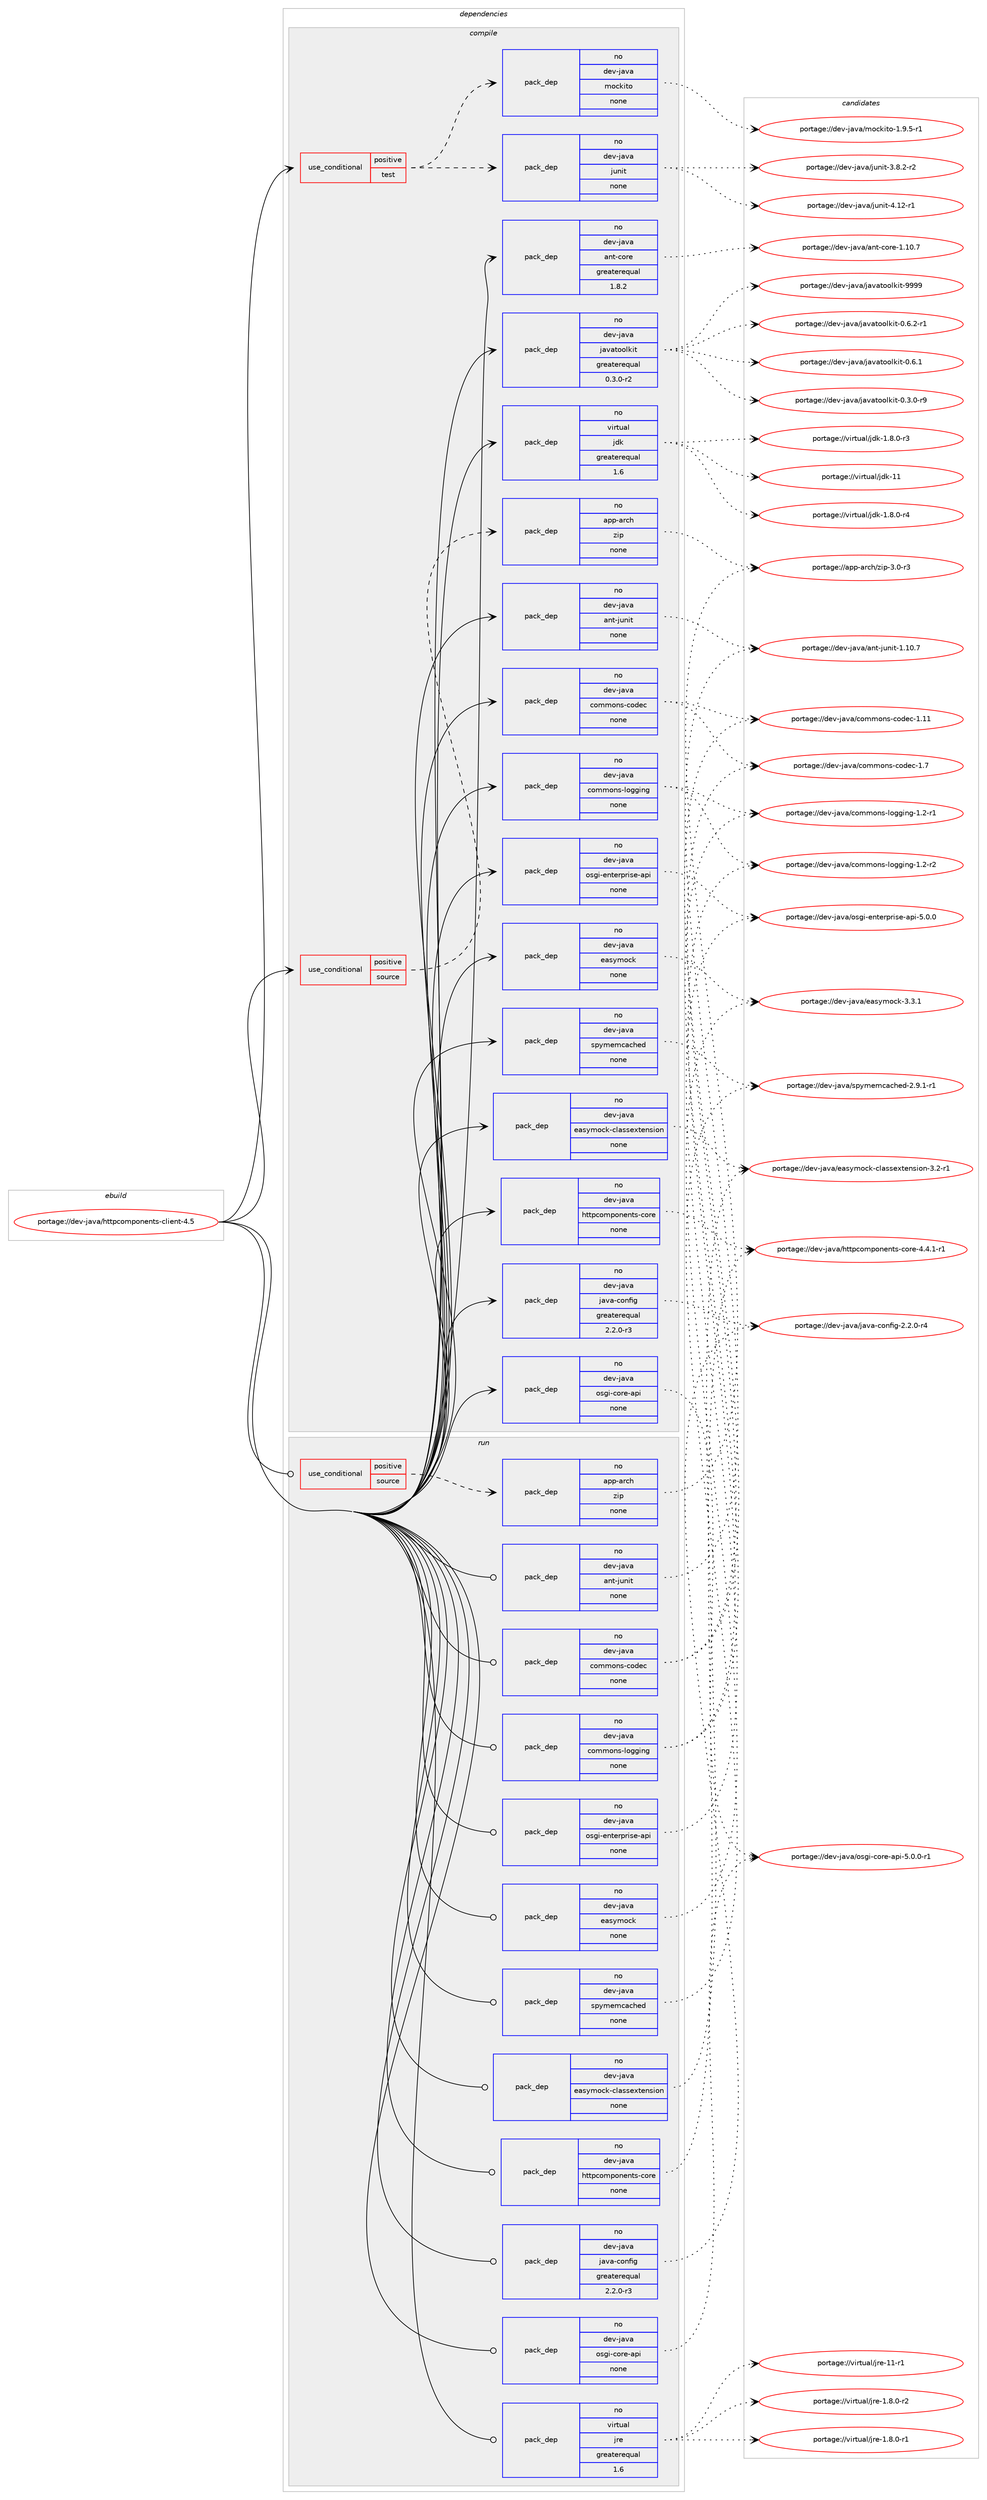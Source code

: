 digraph prolog {

# *************
# Graph options
# *************

newrank=true;
concentrate=true;
compound=true;
graph [rankdir=LR,fontname=Helvetica,fontsize=10,ranksep=1.5];#, ranksep=2.5, nodesep=0.2];
edge  [arrowhead=vee];
node  [fontname=Helvetica,fontsize=10];

# **********
# The ebuild
# **********

subgraph cluster_leftcol {
color=gray;
label=<<i>ebuild</i>>;
id [label="portage://dev-java/httpcomponents-client-4.5", color=red, width=4, href="../dev-java/httpcomponents-client-4.5.svg"];
}

# ****************
# The dependencies
# ****************

subgraph cluster_midcol {
color=gray;
label=<<i>dependencies</i>>;
subgraph cluster_compile {
fillcolor="#eeeeee";
style=filled;
label=<<i>compile</i>>;
subgraph cond130113 {
dependency531167 [label=<<TABLE BORDER="0" CELLBORDER="1" CELLSPACING="0" CELLPADDING="4"><TR><TD ROWSPAN="3" CELLPADDING="10">use_conditional</TD></TR><TR><TD>positive</TD></TR><TR><TD>source</TD></TR></TABLE>>, shape=none, color=red];
subgraph pack395435 {
dependency531168 [label=<<TABLE BORDER="0" CELLBORDER="1" CELLSPACING="0" CELLPADDING="4" WIDTH="220"><TR><TD ROWSPAN="6" CELLPADDING="30">pack_dep</TD></TR><TR><TD WIDTH="110">no</TD></TR><TR><TD>app-arch</TD></TR><TR><TD>zip</TD></TR><TR><TD>none</TD></TR><TR><TD></TD></TR></TABLE>>, shape=none, color=blue];
}
dependency531167:e -> dependency531168:w [weight=20,style="dashed",arrowhead="vee"];
}
id:e -> dependency531167:w [weight=20,style="solid",arrowhead="vee"];
subgraph cond130114 {
dependency531169 [label=<<TABLE BORDER="0" CELLBORDER="1" CELLSPACING="0" CELLPADDING="4"><TR><TD ROWSPAN="3" CELLPADDING="10">use_conditional</TD></TR><TR><TD>positive</TD></TR><TR><TD>test</TD></TR></TABLE>>, shape=none, color=red];
subgraph pack395436 {
dependency531170 [label=<<TABLE BORDER="0" CELLBORDER="1" CELLSPACING="0" CELLPADDING="4" WIDTH="220"><TR><TD ROWSPAN="6" CELLPADDING="30">pack_dep</TD></TR><TR><TD WIDTH="110">no</TD></TR><TR><TD>dev-java</TD></TR><TR><TD>junit</TD></TR><TR><TD>none</TD></TR><TR><TD></TD></TR></TABLE>>, shape=none, color=blue];
}
dependency531169:e -> dependency531170:w [weight=20,style="dashed",arrowhead="vee"];
subgraph pack395437 {
dependency531171 [label=<<TABLE BORDER="0" CELLBORDER="1" CELLSPACING="0" CELLPADDING="4" WIDTH="220"><TR><TD ROWSPAN="6" CELLPADDING="30">pack_dep</TD></TR><TR><TD WIDTH="110">no</TD></TR><TR><TD>dev-java</TD></TR><TR><TD>mockito</TD></TR><TR><TD>none</TD></TR><TR><TD></TD></TR></TABLE>>, shape=none, color=blue];
}
dependency531169:e -> dependency531171:w [weight=20,style="dashed",arrowhead="vee"];
}
id:e -> dependency531169:w [weight=20,style="solid",arrowhead="vee"];
subgraph pack395438 {
dependency531172 [label=<<TABLE BORDER="0" CELLBORDER="1" CELLSPACING="0" CELLPADDING="4" WIDTH="220"><TR><TD ROWSPAN="6" CELLPADDING="30">pack_dep</TD></TR><TR><TD WIDTH="110">no</TD></TR><TR><TD>dev-java</TD></TR><TR><TD>ant-core</TD></TR><TR><TD>greaterequal</TD></TR><TR><TD>1.8.2</TD></TR></TABLE>>, shape=none, color=blue];
}
id:e -> dependency531172:w [weight=20,style="solid",arrowhead="vee"];
subgraph pack395439 {
dependency531173 [label=<<TABLE BORDER="0" CELLBORDER="1" CELLSPACING="0" CELLPADDING="4" WIDTH="220"><TR><TD ROWSPAN="6" CELLPADDING="30">pack_dep</TD></TR><TR><TD WIDTH="110">no</TD></TR><TR><TD>dev-java</TD></TR><TR><TD>ant-junit</TD></TR><TR><TD>none</TD></TR><TR><TD></TD></TR></TABLE>>, shape=none, color=blue];
}
id:e -> dependency531173:w [weight=20,style="solid",arrowhead="vee"];
subgraph pack395440 {
dependency531174 [label=<<TABLE BORDER="0" CELLBORDER="1" CELLSPACING="0" CELLPADDING="4" WIDTH="220"><TR><TD ROWSPAN="6" CELLPADDING="30">pack_dep</TD></TR><TR><TD WIDTH="110">no</TD></TR><TR><TD>dev-java</TD></TR><TR><TD>commons-codec</TD></TR><TR><TD>none</TD></TR><TR><TD></TD></TR></TABLE>>, shape=none, color=blue];
}
id:e -> dependency531174:w [weight=20,style="solid",arrowhead="vee"];
subgraph pack395441 {
dependency531175 [label=<<TABLE BORDER="0" CELLBORDER="1" CELLSPACING="0" CELLPADDING="4" WIDTH="220"><TR><TD ROWSPAN="6" CELLPADDING="30">pack_dep</TD></TR><TR><TD WIDTH="110">no</TD></TR><TR><TD>dev-java</TD></TR><TR><TD>commons-logging</TD></TR><TR><TD>none</TD></TR><TR><TD></TD></TR></TABLE>>, shape=none, color=blue];
}
id:e -> dependency531175:w [weight=20,style="solid",arrowhead="vee"];
subgraph pack395442 {
dependency531176 [label=<<TABLE BORDER="0" CELLBORDER="1" CELLSPACING="0" CELLPADDING="4" WIDTH="220"><TR><TD ROWSPAN="6" CELLPADDING="30">pack_dep</TD></TR><TR><TD WIDTH="110">no</TD></TR><TR><TD>dev-java</TD></TR><TR><TD>easymock</TD></TR><TR><TD>none</TD></TR><TR><TD></TD></TR></TABLE>>, shape=none, color=blue];
}
id:e -> dependency531176:w [weight=20,style="solid",arrowhead="vee"];
subgraph pack395443 {
dependency531177 [label=<<TABLE BORDER="0" CELLBORDER="1" CELLSPACING="0" CELLPADDING="4" WIDTH="220"><TR><TD ROWSPAN="6" CELLPADDING="30">pack_dep</TD></TR><TR><TD WIDTH="110">no</TD></TR><TR><TD>dev-java</TD></TR><TR><TD>easymock-classextension</TD></TR><TR><TD>none</TD></TR><TR><TD></TD></TR></TABLE>>, shape=none, color=blue];
}
id:e -> dependency531177:w [weight=20,style="solid",arrowhead="vee"];
subgraph pack395444 {
dependency531178 [label=<<TABLE BORDER="0" CELLBORDER="1" CELLSPACING="0" CELLPADDING="4" WIDTH="220"><TR><TD ROWSPAN="6" CELLPADDING="30">pack_dep</TD></TR><TR><TD WIDTH="110">no</TD></TR><TR><TD>dev-java</TD></TR><TR><TD>httpcomponents-core</TD></TR><TR><TD>none</TD></TR><TR><TD></TD></TR></TABLE>>, shape=none, color=blue];
}
id:e -> dependency531178:w [weight=20,style="solid",arrowhead="vee"];
subgraph pack395445 {
dependency531179 [label=<<TABLE BORDER="0" CELLBORDER="1" CELLSPACING="0" CELLPADDING="4" WIDTH="220"><TR><TD ROWSPAN="6" CELLPADDING="30">pack_dep</TD></TR><TR><TD WIDTH="110">no</TD></TR><TR><TD>dev-java</TD></TR><TR><TD>java-config</TD></TR><TR><TD>greaterequal</TD></TR><TR><TD>2.2.0-r3</TD></TR></TABLE>>, shape=none, color=blue];
}
id:e -> dependency531179:w [weight=20,style="solid",arrowhead="vee"];
subgraph pack395446 {
dependency531180 [label=<<TABLE BORDER="0" CELLBORDER="1" CELLSPACING="0" CELLPADDING="4" WIDTH="220"><TR><TD ROWSPAN="6" CELLPADDING="30">pack_dep</TD></TR><TR><TD WIDTH="110">no</TD></TR><TR><TD>dev-java</TD></TR><TR><TD>javatoolkit</TD></TR><TR><TD>greaterequal</TD></TR><TR><TD>0.3.0-r2</TD></TR></TABLE>>, shape=none, color=blue];
}
id:e -> dependency531180:w [weight=20,style="solid",arrowhead="vee"];
subgraph pack395447 {
dependency531181 [label=<<TABLE BORDER="0" CELLBORDER="1" CELLSPACING="0" CELLPADDING="4" WIDTH="220"><TR><TD ROWSPAN="6" CELLPADDING="30">pack_dep</TD></TR><TR><TD WIDTH="110">no</TD></TR><TR><TD>dev-java</TD></TR><TR><TD>osgi-core-api</TD></TR><TR><TD>none</TD></TR><TR><TD></TD></TR></TABLE>>, shape=none, color=blue];
}
id:e -> dependency531181:w [weight=20,style="solid",arrowhead="vee"];
subgraph pack395448 {
dependency531182 [label=<<TABLE BORDER="0" CELLBORDER="1" CELLSPACING="0" CELLPADDING="4" WIDTH="220"><TR><TD ROWSPAN="6" CELLPADDING="30">pack_dep</TD></TR><TR><TD WIDTH="110">no</TD></TR><TR><TD>dev-java</TD></TR><TR><TD>osgi-enterprise-api</TD></TR><TR><TD>none</TD></TR><TR><TD></TD></TR></TABLE>>, shape=none, color=blue];
}
id:e -> dependency531182:w [weight=20,style="solid",arrowhead="vee"];
subgraph pack395449 {
dependency531183 [label=<<TABLE BORDER="0" CELLBORDER="1" CELLSPACING="0" CELLPADDING="4" WIDTH="220"><TR><TD ROWSPAN="6" CELLPADDING="30">pack_dep</TD></TR><TR><TD WIDTH="110">no</TD></TR><TR><TD>dev-java</TD></TR><TR><TD>spymemcached</TD></TR><TR><TD>none</TD></TR><TR><TD></TD></TR></TABLE>>, shape=none, color=blue];
}
id:e -> dependency531183:w [weight=20,style="solid",arrowhead="vee"];
subgraph pack395450 {
dependency531184 [label=<<TABLE BORDER="0" CELLBORDER="1" CELLSPACING="0" CELLPADDING="4" WIDTH="220"><TR><TD ROWSPAN="6" CELLPADDING="30">pack_dep</TD></TR><TR><TD WIDTH="110">no</TD></TR><TR><TD>virtual</TD></TR><TR><TD>jdk</TD></TR><TR><TD>greaterequal</TD></TR><TR><TD>1.6</TD></TR></TABLE>>, shape=none, color=blue];
}
id:e -> dependency531184:w [weight=20,style="solid",arrowhead="vee"];
}
subgraph cluster_compileandrun {
fillcolor="#eeeeee";
style=filled;
label=<<i>compile and run</i>>;
}
subgraph cluster_run {
fillcolor="#eeeeee";
style=filled;
label=<<i>run</i>>;
subgraph cond130115 {
dependency531185 [label=<<TABLE BORDER="0" CELLBORDER="1" CELLSPACING="0" CELLPADDING="4"><TR><TD ROWSPAN="3" CELLPADDING="10">use_conditional</TD></TR><TR><TD>positive</TD></TR><TR><TD>source</TD></TR></TABLE>>, shape=none, color=red];
subgraph pack395451 {
dependency531186 [label=<<TABLE BORDER="0" CELLBORDER="1" CELLSPACING="0" CELLPADDING="4" WIDTH="220"><TR><TD ROWSPAN="6" CELLPADDING="30">pack_dep</TD></TR><TR><TD WIDTH="110">no</TD></TR><TR><TD>app-arch</TD></TR><TR><TD>zip</TD></TR><TR><TD>none</TD></TR><TR><TD></TD></TR></TABLE>>, shape=none, color=blue];
}
dependency531185:e -> dependency531186:w [weight=20,style="dashed",arrowhead="vee"];
}
id:e -> dependency531185:w [weight=20,style="solid",arrowhead="odot"];
subgraph pack395452 {
dependency531187 [label=<<TABLE BORDER="0" CELLBORDER="1" CELLSPACING="0" CELLPADDING="4" WIDTH="220"><TR><TD ROWSPAN="6" CELLPADDING="30">pack_dep</TD></TR><TR><TD WIDTH="110">no</TD></TR><TR><TD>dev-java</TD></TR><TR><TD>ant-junit</TD></TR><TR><TD>none</TD></TR><TR><TD></TD></TR></TABLE>>, shape=none, color=blue];
}
id:e -> dependency531187:w [weight=20,style="solid",arrowhead="odot"];
subgraph pack395453 {
dependency531188 [label=<<TABLE BORDER="0" CELLBORDER="1" CELLSPACING="0" CELLPADDING="4" WIDTH="220"><TR><TD ROWSPAN="6" CELLPADDING="30">pack_dep</TD></TR><TR><TD WIDTH="110">no</TD></TR><TR><TD>dev-java</TD></TR><TR><TD>commons-codec</TD></TR><TR><TD>none</TD></TR><TR><TD></TD></TR></TABLE>>, shape=none, color=blue];
}
id:e -> dependency531188:w [weight=20,style="solid",arrowhead="odot"];
subgraph pack395454 {
dependency531189 [label=<<TABLE BORDER="0" CELLBORDER="1" CELLSPACING="0" CELLPADDING="4" WIDTH="220"><TR><TD ROWSPAN="6" CELLPADDING="30">pack_dep</TD></TR><TR><TD WIDTH="110">no</TD></TR><TR><TD>dev-java</TD></TR><TR><TD>commons-logging</TD></TR><TR><TD>none</TD></TR><TR><TD></TD></TR></TABLE>>, shape=none, color=blue];
}
id:e -> dependency531189:w [weight=20,style="solid",arrowhead="odot"];
subgraph pack395455 {
dependency531190 [label=<<TABLE BORDER="0" CELLBORDER="1" CELLSPACING="0" CELLPADDING="4" WIDTH="220"><TR><TD ROWSPAN="6" CELLPADDING="30">pack_dep</TD></TR><TR><TD WIDTH="110">no</TD></TR><TR><TD>dev-java</TD></TR><TR><TD>easymock</TD></TR><TR><TD>none</TD></TR><TR><TD></TD></TR></TABLE>>, shape=none, color=blue];
}
id:e -> dependency531190:w [weight=20,style="solid",arrowhead="odot"];
subgraph pack395456 {
dependency531191 [label=<<TABLE BORDER="0" CELLBORDER="1" CELLSPACING="0" CELLPADDING="4" WIDTH="220"><TR><TD ROWSPAN="6" CELLPADDING="30">pack_dep</TD></TR><TR><TD WIDTH="110">no</TD></TR><TR><TD>dev-java</TD></TR><TR><TD>easymock-classextension</TD></TR><TR><TD>none</TD></TR><TR><TD></TD></TR></TABLE>>, shape=none, color=blue];
}
id:e -> dependency531191:w [weight=20,style="solid",arrowhead="odot"];
subgraph pack395457 {
dependency531192 [label=<<TABLE BORDER="0" CELLBORDER="1" CELLSPACING="0" CELLPADDING="4" WIDTH="220"><TR><TD ROWSPAN="6" CELLPADDING="30">pack_dep</TD></TR><TR><TD WIDTH="110">no</TD></TR><TR><TD>dev-java</TD></TR><TR><TD>httpcomponents-core</TD></TR><TR><TD>none</TD></TR><TR><TD></TD></TR></TABLE>>, shape=none, color=blue];
}
id:e -> dependency531192:w [weight=20,style="solid",arrowhead="odot"];
subgraph pack395458 {
dependency531193 [label=<<TABLE BORDER="0" CELLBORDER="1" CELLSPACING="0" CELLPADDING="4" WIDTH="220"><TR><TD ROWSPAN="6" CELLPADDING="30">pack_dep</TD></TR><TR><TD WIDTH="110">no</TD></TR><TR><TD>dev-java</TD></TR><TR><TD>java-config</TD></TR><TR><TD>greaterequal</TD></TR><TR><TD>2.2.0-r3</TD></TR></TABLE>>, shape=none, color=blue];
}
id:e -> dependency531193:w [weight=20,style="solid",arrowhead="odot"];
subgraph pack395459 {
dependency531194 [label=<<TABLE BORDER="0" CELLBORDER="1" CELLSPACING="0" CELLPADDING="4" WIDTH="220"><TR><TD ROWSPAN="6" CELLPADDING="30">pack_dep</TD></TR><TR><TD WIDTH="110">no</TD></TR><TR><TD>dev-java</TD></TR><TR><TD>osgi-core-api</TD></TR><TR><TD>none</TD></TR><TR><TD></TD></TR></TABLE>>, shape=none, color=blue];
}
id:e -> dependency531194:w [weight=20,style="solid",arrowhead="odot"];
subgraph pack395460 {
dependency531195 [label=<<TABLE BORDER="0" CELLBORDER="1" CELLSPACING="0" CELLPADDING="4" WIDTH="220"><TR><TD ROWSPAN="6" CELLPADDING="30">pack_dep</TD></TR><TR><TD WIDTH="110">no</TD></TR><TR><TD>dev-java</TD></TR><TR><TD>osgi-enterprise-api</TD></TR><TR><TD>none</TD></TR><TR><TD></TD></TR></TABLE>>, shape=none, color=blue];
}
id:e -> dependency531195:w [weight=20,style="solid",arrowhead="odot"];
subgraph pack395461 {
dependency531196 [label=<<TABLE BORDER="0" CELLBORDER="1" CELLSPACING="0" CELLPADDING="4" WIDTH="220"><TR><TD ROWSPAN="6" CELLPADDING="30">pack_dep</TD></TR><TR><TD WIDTH="110">no</TD></TR><TR><TD>dev-java</TD></TR><TR><TD>spymemcached</TD></TR><TR><TD>none</TD></TR><TR><TD></TD></TR></TABLE>>, shape=none, color=blue];
}
id:e -> dependency531196:w [weight=20,style="solid",arrowhead="odot"];
subgraph pack395462 {
dependency531197 [label=<<TABLE BORDER="0" CELLBORDER="1" CELLSPACING="0" CELLPADDING="4" WIDTH="220"><TR><TD ROWSPAN="6" CELLPADDING="30">pack_dep</TD></TR><TR><TD WIDTH="110">no</TD></TR><TR><TD>virtual</TD></TR><TR><TD>jre</TD></TR><TR><TD>greaterequal</TD></TR><TR><TD>1.6</TD></TR></TABLE>>, shape=none, color=blue];
}
id:e -> dependency531197:w [weight=20,style="solid",arrowhead="odot"];
}
}

# **************
# The candidates
# **************

subgraph cluster_choices {
rank=same;
color=gray;
label=<<i>candidates</i>>;

subgraph choice395435 {
color=black;
nodesep=1;
choice9711211245971149910447122105112455146484511451 [label="portage://app-arch/zip-3.0-r3", color=red, width=4,href="../app-arch/zip-3.0-r3.svg"];
dependency531168:e -> choice9711211245971149910447122105112455146484511451:w [style=dotted,weight="100"];
}
subgraph choice395436 {
color=black;
nodesep=1;
choice1001011184510697118974710611711010511645524649504511449 [label="portage://dev-java/junit-4.12-r1", color=red, width=4,href="../dev-java/junit-4.12-r1.svg"];
choice100101118451069711897471061171101051164551465646504511450 [label="portage://dev-java/junit-3.8.2-r2", color=red, width=4,href="../dev-java/junit-3.8.2-r2.svg"];
dependency531170:e -> choice1001011184510697118974710611711010511645524649504511449:w [style=dotted,weight="100"];
dependency531170:e -> choice100101118451069711897471061171101051164551465646504511450:w [style=dotted,weight="100"];
}
subgraph choice395437 {
color=black;
nodesep=1;
choice10010111845106971189747109111991071051161114549465746534511449 [label="portage://dev-java/mockito-1.9.5-r1", color=red, width=4,href="../dev-java/mockito-1.9.5-r1.svg"];
dependency531171:e -> choice10010111845106971189747109111991071051161114549465746534511449:w [style=dotted,weight="100"];
}
subgraph choice395438 {
color=black;
nodesep=1;
choice1001011184510697118974797110116459911111410145494649484655 [label="portage://dev-java/ant-core-1.10.7", color=red, width=4,href="../dev-java/ant-core-1.10.7.svg"];
dependency531172:e -> choice1001011184510697118974797110116459911111410145494649484655:w [style=dotted,weight="100"];
}
subgraph choice395439 {
color=black;
nodesep=1;
choice10010111845106971189747971101164510611711010511645494649484655 [label="portage://dev-java/ant-junit-1.10.7", color=red, width=4,href="../dev-java/ant-junit-1.10.7.svg"];
dependency531173:e -> choice10010111845106971189747971101164510611711010511645494649484655:w [style=dotted,weight="100"];
}
subgraph choice395440 {
color=black;
nodesep=1;
choice100101118451069711897479911110910911111011545991111001019945494655 [label="portage://dev-java/commons-codec-1.7", color=red, width=4,href="../dev-java/commons-codec-1.7.svg"];
choice10010111845106971189747991111091091111101154599111100101994549464949 [label="portage://dev-java/commons-codec-1.11", color=red, width=4,href="../dev-java/commons-codec-1.11.svg"];
dependency531174:e -> choice100101118451069711897479911110910911111011545991111001019945494655:w [style=dotted,weight="100"];
dependency531174:e -> choice10010111845106971189747991111091091111101154599111100101994549464949:w [style=dotted,weight="100"];
}
subgraph choice395441 {
color=black;
nodesep=1;
choice100101118451069711897479911110910911111011545108111103103105110103454946504511450 [label="portage://dev-java/commons-logging-1.2-r2", color=red, width=4,href="../dev-java/commons-logging-1.2-r2.svg"];
choice100101118451069711897479911110910911111011545108111103103105110103454946504511449 [label="portage://dev-java/commons-logging-1.2-r1", color=red, width=4,href="../dev-java/commons-logging-1.2-r1.svg"];
dependency531175:e -> choice100101118451069711897479911110910911111011545108111103103105110103454946504511450:w [style=dotted,weight="100"];
dependency531175:e -> choice100101118451069711897479911110910911111011545108111103103105110103454946504511449:w [style=dotted,weight="100"];
}
subgraph choice395442 {
color=black;
nodesep=1;
choice100101118451069711897471019711512110911199107455146514649 [label="portage://dev-java/easymock-3.3.1", color=red, width=4,href="../dev-java/easymock-3.3.1.svg"];
dependency531176:e -> choice100101118451069711897471019711512110911199107455146514649:w [style=dotted,weight="100"];
}
subgraph choice395443 {
color=black;
nodesep=1;
choice100101118451069711897471019711512110911199107459910897115115101120116101110115105111110455146504511449 [label="portage://dev-java/easymock-classextension-3.2-r1", color=red, width=4,href="../dev-java/easymock-classextension-3.2-r1.svg"];
dependency531177:e -> choice100101118451069711897471019711512110911199107459910897115115101120116101110115105111110455146504511449:w [style=dotted,weight="100"];
}
subgraph choice395444 {
color=black;
nodesep=1;
choice100101118451069711897471041161161129911110911211111010111011611545991111141014552465246494511449 [label="portage://dev-java/httpcomponents-core-4.4.1-r1", color=red, width=4,href="../dev-java/httpcomponents-core-4.4.1-r1.svg"];
dependency531178:e -> choice100101118451069711897471041161161129911110911211111010111011611545991111141014552465246494511449:w [style=dotted,weight="100"];
}
subgraph choice395445 {
color=black;
nodesep=1;
choice10010111845106971189747106971189745991111101021051034550465046484511452 [label="portage://dev-java/java-config-2.2.0-r4", color=red, width=4,href="../dev-java/java-config-2.2.0-r4.svg"];
dependency531179:e -> choice10010111845106971189747106971189745991111101021051034550465046484511452:w [style=dotted,weight="100"];
}
subgraph choice395446 {
color=black;
nodesep=1;
choice1001011184510697118974710697118971161111111081071051164557575757 [label="portage://dev-java/javatoolkit-9999", color=red, width=4,href="../dev-java/javatoolkit-9999.svg"];
choice1001011184510697118974710697118971161111111081071051164548465446504511449 [label="portage://dev-java/javatoolkit-0.6.2-r1", color=red, width=4,href="../dev-java/javatoolkit-0.6.2-r1.svg"];
choice100101118451069711897471069711897116111111108107105116454846544649 [label="portage://dev-java/javatoolkit-0.6.1", color=red, width=4,href="../dev-java/javatoolkit-0.6.1.svg"];
choice1001011184510697118974710697118971161111111081071051164548465146484511457 [label="portage://dev-java/javatoolkit-0.3.0-r9", color=red, width=4,href="../dev-java/javatoolkit-0.3.0-r9.svg"];
dependency531180:e -> choice1001011184510697118974710697118971161111111081071051164557575757:w [style=dotted,weight="100"];
dependency531180:e -> choice1001011184510697118974710697118971161111111081071051164548465446504511449:w [style=dotted,weight="100"];
dependency531180:e -> choice100101118451069711897471069711897116111111108107105116454846544649:w [style=dotted,weight="100"];
dependency531180:e -> choice1001011184510697118974710697118971161111111081071051164548465146484511457:w [style=dotted,weight="100"];
}
subgraph choice395447 {
color=black;
nodesep=1;
choice10010111845106971189747111115103105459911111410145971121054553464846484511449 [label="portage://dev-java/osgi-core-api-5.0.0-r1", color=red, width=4,href="../dev-java/osgi-core-api-5.0.0-r1.svg"];
dependency531181:e -> choice10010111845106971189747111115103105459911111410145971121054553464846484511449:w [style=dotted,weight="100"];
}
subgraph choice395448 {
color=black;
nodesep=1;
choice10010111845106971189747111115103105451011101161011141121141051151014597112105455346484648 [label="portage://dev-java/osgi-enterprise-api-5.0.0", color=red, width=4,href="../dev-java/osgi-enterprise-api-5.0.0.svg"];
dependency531182:e -> choice10010111845106971189747111115103105451011101161011141121141051151014597112105455346484648:w [style=dotted,weight="100"];
}
subgraph choice395449 {
color=black;
nodesep=1;
choice100101118451069711897471151121211091011099997991041011004550465746494511449 [label="portage://dev-java/spymemcached-2.9.1-r1", color=red, width=4,href="../dev-java/spymemcached-2.9.1-r1.svg"];
dependency531183:e -> choice100101118451069711897471151121211091011099997991041011004550465746494511449:w [style=dotted,weight="100"];
}
subgraph choice395450 {
color=black;
nodesep=1;
choice1181051141161179710847106100107454949 [label="portage://virtual/jdk-11", color=red, width=4,href="../virtual/jdk-11.svg"];
choice11810511411611797108471061001074549465646484511452 [label="portage://virtual/jdk-1.8.0-r4", color=red, width=4,href="../virtual/jdk-1.8.0-r4.svg"];
choice11810511411611797108471061001074549465646484511451 [label="portage://virtual/jdk-1.8.0-r3", color=red, width=4,href="../virtual/jdk-1.8.0-r3.svg"];
dependency531184:e -> choice1181051141161179710847106100107454949:w [style=dotted,weight="100"];
dependency531184:e -> choice11810511411611797108471061001074549465646484511452:w [style=dotted,weight="100"];
dependency531184:e -> choice11810511411611797108471061001074549465646484511451:w [style=dotted,weight="100"];
}
subgraph choice395451 {
color=black;
nodesep=1;
choice9711211245971149910447122105112455146484511451 [label="portage://app-arch/zip-3.0-r3", color=red, width=4,href="../app-arch/zip-3.0-r3.svg"];
dependency531186:e -> choice9711211245971149910447122105112455146484511451:w [style=dotted,weight="100"];
}
subgraph choice395452 {
color=black;
nodesep=1;
choice10010111845106971189747971101164510611711010511645494649484655 [label="portage://dev-java/ant-junit-1.10.7", color=red, width=4,href="../dev-java/ant-junit-1.10.7.svg"];
dependency531187:e -> choice10010111845106971189747971101164510611711010511645494649484655:w [style=dotted,weight="100"];
}
subgraph choice395453 {
color=black;
nodesep=1;
choice100101118451069711897479911110910911111011545991111001019945494655 [label="portage://dev-java/commons-codec-1.7", color=red, width=4,href="../dev-java/commons-codec-1.7.svg"];
choice10010111845106971189747991111091091111101154599111100101994549464949 [label="portage://dev-java/commons-codec-1.11", color=red, width=4,href="../dev-java/commons-codec-1.11.svg"];
dependency531188:e -> choice100101118451069711897479911110910911111011545991111001019945494655:w [style=dotted,weight="100"];
dependency531188:e -> choice10010111845106971189747991111091091111101154599111100101994549464949:w [style=dotted,weight="100"];
}
subgraph choice395454 {
color=black;
nodesep=1;
choice100101118451069711897479911110910911111011545108111103103105110103454946504511450 [label="portage://dev-java/commons-logging-1.2-r2", color=red, width=4,href="../dev-java/commons-logging-1.2-r2.svg"];
choice100101118451069711897479911110910911111011545108111103103105110103454946504511449 [label="portage://dev-java/commons-logging-1.2-r1", color=red, width=4,href="../dev-java/commons-logging-1.2-r1.svg"];
dependency531189:e -> choice100101118451069711897479911110910911111011545108111103103105110103454946504511450:w [style=dotted,weight="100"];
dependency531189:e -> choice100101118451069711897479911110910911111011545108111103103105110103454946504511449:w [style=dotted,weight="100"];
}
subgraph choice395455 {
color=black;
nodesep=1;
choice100101118451069711897471019711512110911199107455146514649 [label="portage://dev-java/easymock-3.3.1", color=red, width=4,href="../dev-java/easymock-3.3.1.svg"];
dependency531190:e -> choice100101118451069711897471019711512110911199107455146514649:w [style=dotted,weight="100"];
}
subgraph choice395456 {
color=black;
nodesep=1;
choice100101118451069711897471019711512110911199107459910897115115101120116101110115105111110455146504511449 [label="portage://dev-java/easymock-classextension-3.2-r1", color=red, width=4,href="../dev-java/easymock-classextension-3.2-r1.svg"];
dependency531191:e -> choice100101118451069711897471019711512110911199107459910897115115101120116101110115105111110455146504511449:w [style=dotted,weight="100"];
}
subgraph choice395457 {
color=black;
nodesep=1;
choice100101118451069711897471041161161129911110911211111010111011611545991111141014552465246494511449 [label="portage://dev-java/httpcomponents-core-4.4.1-r1", color=red, width=4,href="../dev-java/httpcomponents-core-4.4.1-r1.svg"];
dependency531192:e -> choice100101118451069711897471041161161129911110911211111010111011611545991111141014552465246494511449:w [style=dotted,weight="100"];
}
subgraph choice395458 {
color=black;
nodesep=1;
choice10010111845106971189747106971189745991111101021051034550465046484511452 [label="portage://dev-java/java-config-2.2.0-r4", color=red, width=4,href="../dev-java/java-config-2.2.0-r4.svg"];
dependency531193:e -> choice10010111845106971189747106971189745991111101021051034550465046484511452:w [style=dotted,weight="100"];
}
subgraph choice395459 {
color=black;
nodesep=1;
choice10010111845106971189747111115103105459911111410145971121054553464846484511449 [label="portage://dev-java/osgi-core-api-5.0.0-r1", color=red, width=4,href="../dev-java/osgi-core-api-5.0.0-r1.svg"];
dependency531194:e -> choice10010111845106971189747111115103105459911111410145971121054553464846484511449:w [style=dotted,weight="100"];
}
subgraph choice395460 {
color=black;
nodesep=1;
choice10010111845106971189747111115103105451011101161011141121141051151014597112105455346484648 [label="portage://dev-java/osgi-enterprise-api-5.0.0", color=red, width=4,href="../dev-java/osgi-enterprise-api-5.0.0.svg"];
dependency531195:e -> choice10010111845106971189747111115103105451011101161011141121141051151014597112105455346484648:w [style=dotted,weight="100"];
}
subgraph choice395461 {
color=black;
nodesep=1;
choice100101118451069711897471151121211091011099997991041011004550465746494511449 [label="portage://dev-java/spymemcached-2.9.1-r1", color=red, width=4,href="../dev-java/spymemcached-2.9.1-r1.svg"];
dependency531196:e -> choice100101118451069711897471151121211091011099997991041011004550465746494511449:w [style=dotted,weight="100"];
}
subgraph choice395462 {
color=black;
nodesep=1;
choice11810511411611797108471061141014549494511449 [label="portage://virtual/jre-11-r1", color=red, width=4,href="../virtual/jre-11-r1.svg"];
choice11810511411611797108471061141014549465646484511450 [label="portage://virtual/jre-1.8.0-r2", color=red, width=4,href="../virtual/jre-1.8.0-r2.svg"];
choice11810511411611797108471061141014549465646484511449 [label="portage://virtual/jre-1.8.0-r1", color=red, width=4,href="../virtual/jre-1.8.0-r1.svg"];
dependency531197:e -> choice11810511411611797108471061141014549494511449:w [style=dotted,weight="100"];
dependency531197:e -> choice11810511411611797108471061141014549465646484511450:w [style=dotted,weight="100"];
dependency531197:e -> choice11810511411611797108471061141014549465646484511449:w [style=dotted,weight="100"];
}
}

}
